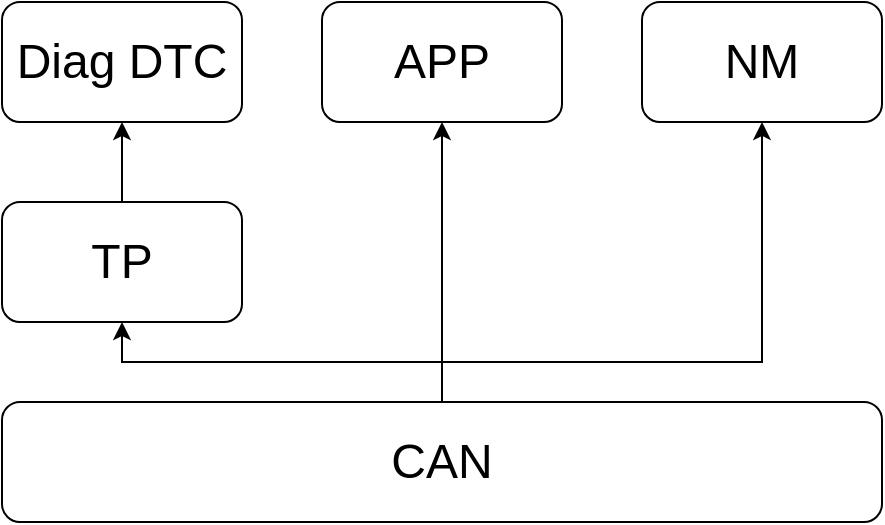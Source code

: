 <mxfile version="13.8.1" type="github">
  <diagram id="prtHgNgQTEPvFCAcTncT" name="Page-1">
    <mxGraphModel dx="868" dy="429" grid="1" gridSize="10" guides="1" tooltips="1" connect="1" arrows="1" fold="1" page="1" pageScale="1" pageWidth="827" pageHeight="1169" math="0" shadow="0">
      <root>
        <mxCell id="0" />
        <mxCell id="1" parent="0" />
        <mxCell id="HInIhE5iAuLE4RGq6dKM-8" style="edgeStyle=orthogonalEdgeStyle;rounded=0;orthogonalLoop=1;jettySize=auto;html=1;entryX=0.5;entryY=1;entryDx=0;entryDy=0;fontSize=24;" parent="1" source="HInIhE5iAuLE4RGq6dKM-3" target="HInIhE5iAuLE4RGq6dKM-4" edge="1">
          <mxGeometry relative="1" as="geometry" />
        </mxCell>
        <mxCell id="HInIhE5iAuLE4RGq6dKM-10" style="edgeStyle=orthogonalEdgeStyle;rounded=0;orthogonalLoop=1;jettySize=auto;html=1;entryX=0.5;entryY=1;entryDx=0;entryDy=0;fontSize=24;" parent="1" source="HInIhE5iAuLE4RGq6dKM-3" target="HInIhE5iAuLE4RGq6dKM-6" edge="1">
          <mxGeometry relative="1" as="geometry" />
        </mxCell>
        <mxCell id="HInIhE5iAuLE4RGq6dKM-11" style="edgeStyle=orthogonalEdgeStyle;rounded=0;orthogonalLoop=1;jettySize=auto;html=1;entryX=0.5;entryY=1;entryDx=0;entryDy=0;fontSize=24;" parent="1" source="HInIhE5iAuLE4RGq6dKM-3" target="HInIhE5iAuLE4RGq6dKM-7" edge="1">
          <mxGeometry relative="1" as="geometry">
            <Array as="points">
              <mxPoint x="400" y="360" />
              <mxPoint x="560" y="360" />
            </Array>
          </mxGeometry>
        </mxCell>
        <mxCell id="HInIhE5iAuLE4RGq6dKM-3" value="CAN" style="rounded=1;whiteSpace=wrap;html=1;fontSize=24;" parent="1" vertex="1">
          <mxGeometry x="180" y="380" width="440" height="60" as="geometry" />
        </mxCell>
        <mxCell id="HInIhE5iAuLE4RGq6dKM-9" value="" style="edgeStyle=orthogonalEdgeStyle;rounded=0;orthogonalLoop=1;jettySize=auto;html=1;fontSize=24;" parent="1" source="HInIhE5iAuLE4RGq6dKM-4" target="HInIhE5iAuLE4RGq6dKM-5" edge="1">
          <mxGeometry relative="1" as="geometry" />
        </mxCell>
        <mxCell id="HInIhE5iAuLE4RGq6dKM-4" value="TP" style="rounded=1;whiteSpace=wrap;html=1;fontSize=24;" parent="1" vertex="1">
          <mxGeometry x="180" y="280" width="120" height="60" as="geometry" />
        </mxCell>
        <mxCell id="HInIhE5iAuLE4RGq6dKM-5" value="Diag DTC" style="rounded=1;whiteSpace=wrap;html=1;fontSize=24;" parent="1" vertex="1">
          <mxGeometry x="180" y="180" width="120" height="60" as="geometry" />
        </mxCell>
        <mxCell id="HInIhE5iAuLE4RGq6dKM-6" value="APP" style="rounded=1;whiteSpace=wrap;html=1;fontSize=24;" parent="1" vertex="1">
          <mxGeometry x="340" y="180" width="120" height="60" as="geometry" />
        </mxCell>
        <mxCell id="HInIhE5iAuLE4RGq6dKM-7" value="NM" style="rounded=1;whiteSpace=wrap;html=1;fontSize=24;" parent="1" vertex="1">
          <mxGeometry x="500" y="180" width="120" height="60" as="geometry" />
        </mxCell>
      </root>
    </mxGraphModel>
  </diagram>
</mxfile>
